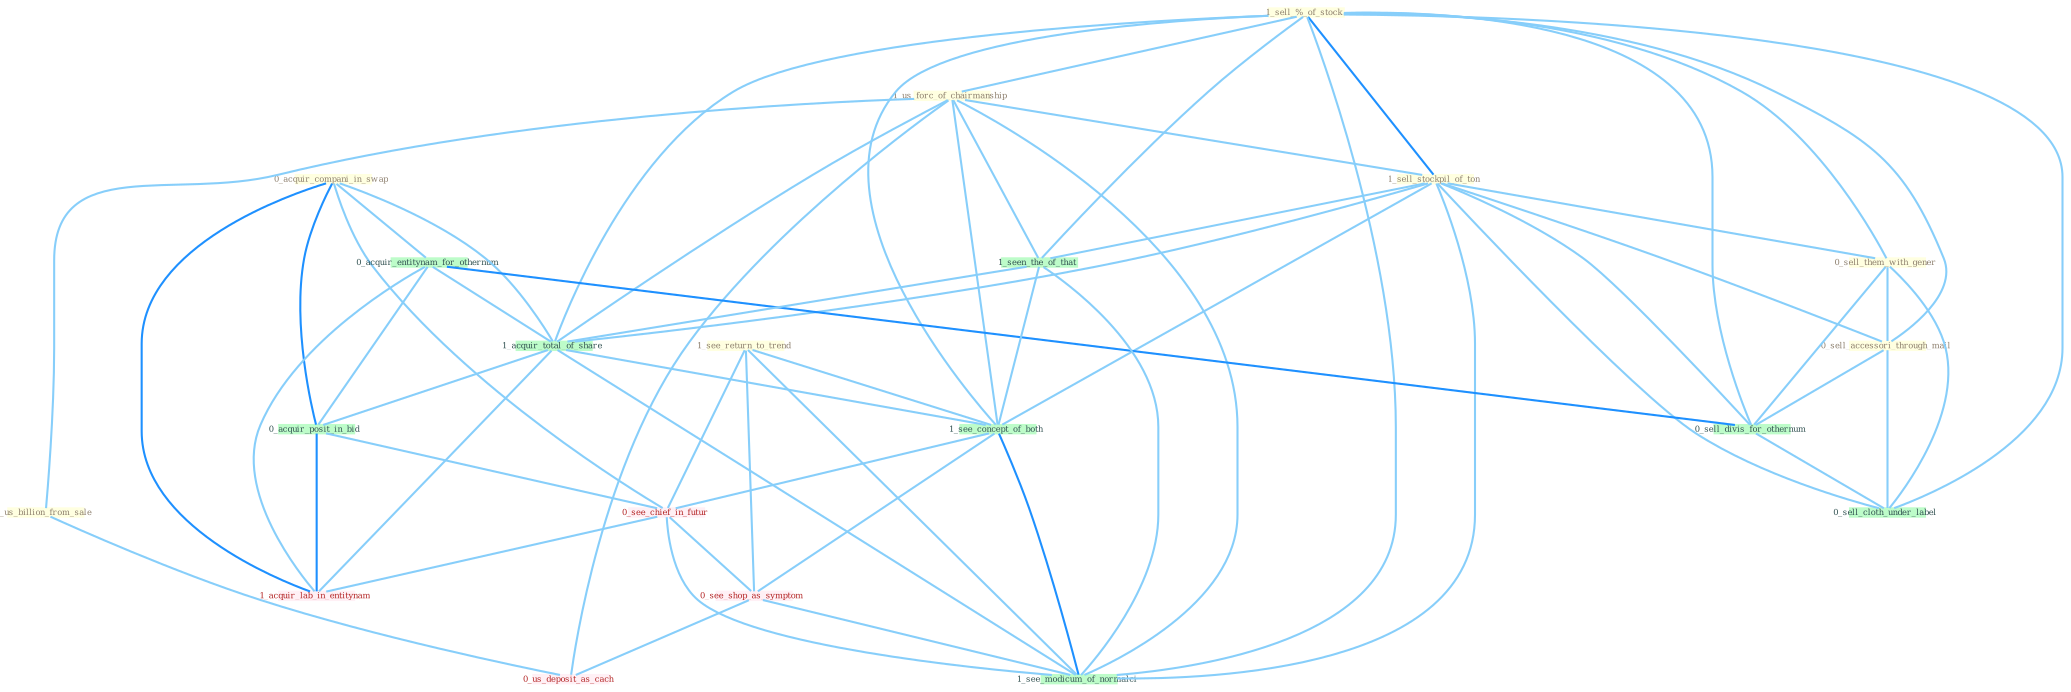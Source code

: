 Graph G{ 
    node
    [shape=polygon,style=filled,width=.5,height=.06,color="#BDFCC9",fixedsize=true,fontsize=4,
    fontcolor="#2f4f4f"];
    {node
    [color="#ffffe0", fontcolor="#8b7d6b"] "0_acquir_compani_in_swap " "1_sell_%_of_stock " "1_us_forc_of_chairmanship " "1_see_return_to_trend " "1_us_billion_from_sale " "1_sell_stockpil_of_ton " "0_sell_them_with_gener " "0_sell_accessori_through_mail "}
{node [color="#fff0f5", fontcolor="#b22222"] "0_see_chief_in_futur " "0_see_shop_as_symptom " "1_acquir_lab_in_entitynam " "0_us_deposit_as_cach "}
edge [color="#B0E2FF"];

	"0_acquir_compani_in_swap " -- "0_acquir_entitynam_for_othernum " [w="1", color="#87cefa" ];
	"0_acquir_compani_in_swap " -- "1_acquir_total_of_share " [w="1", color="#87cefa" ];
	"0_acquir_compani_in_swap " -- "0_acquir_posit_in_bid " [w="2", color="#1e90ff" , len=0.8];
	"0_acquir_compani_in_swap " -- "0_see_chief_in_futur " [w="1", color="#87cefa" ];
	"0_acquir_compani_in_swap " -- "1_acquir_lab_in_entitynam " [w="2", color="#1e90ff" , len=0.8];
	"1_sell_%_of_stock " -- "1_us_forc_of_chairmanship " [w="1", color="#87cefa" ];
	"1_sell_%_of_stock " -- "1_sell_stockpil_of_ton " [w="2", color="#1e90ff" , len=0.8];
	"1_sell_%_of_stock " -- "0_sell_them_with_gener " [w="1", color="#87cefa" ];
	"1_sell_%_of_stock " -- "0_sell_accessori_through_mail " [w="1", color="#87cefa" ];
	"1_sell_%_of_stock " -- "1_seen_the_of_that " [w="1", color="#87cefa" ];
	"1_sell_%_of_stock " -- "0_sell_divis_for_othernum " [w="1", color="#87cefa" ];
	"1_sell_%_of_stock " -- "1_acquir_total_of_share " [w="1", color="#87cefa" ];
	"1_sell_%_of_stock " -- "0_sell_cloth_under_label " [w="1", color="#87cefa" ];
	"1_sell_%_of_stock " -- "1_see_concept_of_both " [w="1", color="#87cefa" ];
	"1_sell_%_of_stock " -- "1_see_modicum_of_normalci " [w="1", color="#87cefa" ];
	"1_us_forc_of_chairmanship " -- "1_us_billion_from_sale " [w="1", color="#87cefa" ];
	"1_us_forc_of_chairmanship " -- "1_sell_stockpil_of_ton " [w="1", color="#87cefa" ];
	"1_us_forc_of_chairmanship " -- "1_seen_the_of_that " [w="1", color="#87cefa" ];
	"1_us_forc_of_chairmanship " -- "1_acquir_total_of_share " [w="1", color="#87cefa" ];
	"1_us_forc_of_chairmanship " -- "1_see_concept_of_both " [w="1", color="#87cefa" ];
	"1_us_forc_of_chairmanship " -- "0_us_deposit_as_cach " [w="1", color="#87cefa" ];
	"1_us_forc_of_chairmanship " -- "1_see_modicum_of_normalci " [w="1", color="#87cefa" ];
	"1_see_return_to_trend " -- "1_see_concept_of_both " [w="1", color="#87cefa" ];
	"1_see_return_to_trend " -- "0_see_chief_in_futur " [w="1", color="#87cefa" ];
	"1_see_return_to_trend " -- "0_see_shop_as_symptom " [w="1", color="#87cefa" ];
	"1_see_return_to_trend " -- "1_see_modicum_of_normalci " [w="1", color="#87cefa" ];
	"1_us_billion_from_sale " -- "0_us_deposit_as_cach " [w="1", color="#87cefa" ];
	"1_sell_stockpil_of_ton " -- "0_sell_them_with_gener " [w="1", color="#87cefa" ];
	"1_sell_stockpil_of_ton " -- "0_sell_accessori_through_mail " [w="1", color="#87cefa" ];
	"1_sell_stockpil_of_ton " -- "1_seen_the_of_that " [w="1", color="#87cefa" ];
	"1_sell_stockpil_of_ton " -- "0_sell_divis_for_othernum " [w="1", color="#87cefa" ];
	"1_sell_stockpil_of_ton " -- "1_acquir_total_of_share " [w="1", color="#87cefa" ];
	"1_sell_stockpil_of_ton " -- "0_sell_cloth_under_label " [w="1", color="#87cefa" ];
	"1_sell_stockpil_of_ton " -- "1_see_concept_of_both " [w="1", color="#87cefa" ];
	"1_sell_stockpil_of_ton " -- "1_see_modicum_of_normalci " [w="1", color="#87cefa" ];
	"0_sell_them_with_gener " -- "0_sell_accessori_through_mail " [w="1", color="#87cefa" ];
	"0_sell_them_with_gener " -- "0_sell_divis_for_othernum " [w="1", color="#87cefa" ];
	"0_sell_them_with_gener " -- "0_sell_cloth_under_label " [w="1", color="#87cefa" ];
	"0_sell_accessori_through_mail " -- "0_sell_divis_for_othernum " [w="1", color="#87cefa" ];
	"0_sell_accessori_through_mail " -- "0_sell_cloth_under_label " [w="1", color="#87cefa" ];
	"0_acquir_entitynam_for_othernum " -- "0_sell_divis_for_othernum " [w="2", color="#1e90ff" , len=0.8];
	"0_acquir_entitynam_for_othernum " -- "1_acquir_total_of_share " [w="1", color="#87cefa" ];
	"0_acquir_entitynam_for_othernum " -- "0_acquir_posit_in_bid " [w="1", color="#87cefa" ];
	"0_acquir_entitynam_for_othernum " -- "1_acquir_lab_in_entitynam " [w="1", color="#87cefa" ];
	"1_seen_the_of_that " -- "1_acquir_total_of_share " [w="1", color="#87cefa" ];
	"1_seen_the_of_that " -- "1_see_concept_of_both " [w="1", color="#87cefa" ];
	"1_seen_the_of_that " -- "1_see_modicum_of_normalci " [w="1", color="#87cefa" ];
	"0_sell_divis_for_othernum " -- "0_sell_cloth_under_label " [w="1", color="#87cefa" ];
	"1_acquir_total_of_share " -- "0_acquir_posit_in_bid " [w="1", color="#87cefa" ];
	"1_acquir_total_of_share " -- "1_see_concept_of_both " [w="1", color="#87cefa" ];
	"1_acquir_total_of_share " -- "1_acquir_lab_in_entitynam " [w="1", color="#87cefa" ];
	"1_acquir_total_of_share " -- "1_see_modicum_of_normalci " [w="1", color="#87cefa" ];
	"0_acquir_posit_in_bid " -- "0_see_chief_in_futur " [w="1", color="#87cefa" ];
	"0_acquir_posit_in_bid " -- "1_acquir_lab_in_entitynam " [w="2", color="#1e90ff" , len=0.8];
	"1_see_concept_of_both " -- "0_see_chief_in_futur " [w="1", color="#87cefa" ];
	"1_see_concept_of_both " -- "0_see_shop_as_symptom " [w="1", color="#87cefa" ];
	"1_see_concept_of_both " -- "1_see_modicum_of_normalci " [w="2", color="#1e90ff" , len=0.8];
	"0_see_chief_in_futur " -- "0_see_shop_as_symptom " [w="1", color="#87cefa" ];
	"0_see_chief_in_futur " -- "1_acquir_lab_in_entitynam " [w="1", color="#87cefa" ];
	"0_see_chief_in_futur " -- "1_see_modicum_of_normalci " [w="1", color="#87cefa" ];
	"0_see_shop_as_symptom " -- "0_us_deposit_as_cach " [w="1", color="#87cefa" ];
	"0_see_shop_as_symptom " -- "1_see_modicum_of_normalci " [w="1", color="#87cefa" ];
}